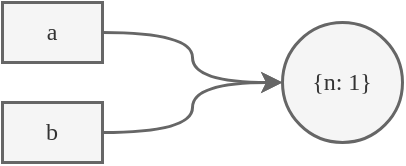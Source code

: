 <mxfile>
    <diagram id="dJX2Co95F9wgzYGJDOl9" name="第 1 页">
        <mxGraphModel dx="714" dy="397" grid="0" gridSize="10" guides="1" tooltips="1" connect="1" arrows="1" fold="1" page="0" pageScale="1" pageWidth="827" pageHeight="1169" background="#ffffff" math="0" shadow="0">
            <root>
                <mxCell id="0"/>
                <mxCell id="1" parent="0"/>
                <mxCell id="7" style="edgeStyle=orthogonalEdgeStyle;html=1;exitX=1;exitY=0.5;exitDx=0;exitDy=0;entryX=0;entryY=0.5;entryDx=0;entryDy=0;strokeWidth=1.5;fontFamily=JetBrains Mono;fillColor=#f5f5f5;strokeColor=#666666;curved=1;" edge="1" parent="1" source="2" target="5">
                    <mxGeometry relative="1" as="geometry"/>
                </mxCell>
                <mxCell id="2" value="a" style="rounded=0;whiteSpace=wrap;html=1;fontFamily=JetBrains Mono;strokeWidth=1.5;fillColor=#f5f5f5;fontColor=#333333;strokeColor=#666666;" vertex="1" parent="1">
                    <mxGeometry x="154" y="44" width="50" height="30" as="geometry"/>
                </mxCell>
                <mxCell id="8" style="edgeStyle=orthogonalEdgeStyle;html=1;exitX=1;exitY=0.5;exitDx=0;exitDy=0;entryX=0;entryY=0.5;entryDx=0;entryDy=0;strokeWidth=1.5;fontFamily=JetBrains Mono;fillColor=#f5f5f5;strokeColor=#666666;curved=1;" edge="1" parent="1" source="3" target="5">
                    <mxGeometry relative="1" as="geometry"/>
                </mxCell>
                <mxCell id="3" value="b" style="rounded=0;whiteSpace=wrap;html=1;strokeWidth=1.5;fontFamily=JetBrains Mono;fillColor=#f5f5f5;fontColor=#333333;strokeColor=#666666;" vertex="1" parent="1">
                    <mxGeometry x="154" y="94" width="50" height="30" as="geometry"/>
                </mxCell>
                <mxCell id="5" value="{n: 1}" style="ellipse;whiteSpace=wrap;html=1;aspect=fixed;strokeWidth=1.5;fontFamily=JetBrains Mono;fillColor=#f5f5f5;fontColor=#333333;strokeColor=#666666;" vertex="1" parent="1">
                    <mxGeometry x="294" y="54" width="60" height="60" as="geometry"/>
                </mxCell>
            </root>
        </mxGraphModel>
    </diagram>
    <diagram id="TTYNJp-0qS5PaRFd4l4L" name="第 2 页">
        <mxGraphModel dx="714" dy="397" grid="0" gridSize="10" guides="1" tooltips="1" connect="1" arrows="1" fold="1" page="0" pageScale="1" pageWidth="827" pageHeight="1169" background="#ffffff" math="0" shadow="0">
            <root>
                <mxCell id="FwjyzIYFYzI29aUSLVnT-0"/>
                <mxCell id="FwjyzIYFYzI29aUSLVnT-1" parent="FwjyzIYFYzI29aUSLVnT-0"/>
                <mxCell id="7mAJ6Zjn9EtZE73V8439-0" style="edgeStyle=orthogonalEdgeStyle;html=1;exitX=1;exitY=0.5;exitDx=0;exitDy=0;entryX=0;entryY=0.5;entryDx=0;entryDy=0;strokeWidth=1.5;fontFamily=JetBrains Mono;fillColor=#f5f5f5;strokeColor=#666666;curved=1;" edge="1" parent="FwjyzIYFYzI29aUSLVnT-1" source="7mAJ6Zjn9EtZE73V8439-1" target="7mAJ6Zjn9EtZE73V8439-4">
                    <mxGeometry relative="1" as="geometry"/>
                </mxCell>
                <mxCell id="7mAJ6Zjn9EtZE73V8439-1" value="a" style="rounded=0;whiteSpace=wrap;html=1;fontFamily=JetBrains Mono;strokeWidth=1.5;fillColor=#f5f5f5;fontColor=#333333;strokeColor=#666666;" vertex="1" parent="FwjyzIYFYzI29aUSLVnT-1">
                    <mxGeometry x="154" y="44" width="50" height="30" as="geometry"/>
                </mxCell>
                <mxCell id="7mAJ6Zjn9EtZE73V8439-2" style="edgeStyle=orthogonalEdgeStyle;html=1;exitX=1;exitY=0.5;exitDx=0;exitDy=0;entryX=0;entryY=0.5;entryDx=0;entryDy=0;strokeWidth=1.5;fontFamily=JetBrains Mono;fillColor=#f5f5f5;strokeColor=#666666;curved=1;" edge="1" parent="FwjyzIYFYzI29aUSLVnT-1" source="7mAJ6Zjn9EtZE73V8439-3" target="7mAJ6Zjn9EtZE73V8439-4">
                    <mxGeometry relative="1" as="geometry"/>
                </mxCell>
                <mxCell id="7mAJ6Zjn9EtZE73V8439-3" value="b" style="rounded=0;whiteSpace=wrap;html=1;strokeWidth=1.5;fontFamily=JetBrains Mono;fillColor=#f5f5f5;fontColor=#333333;strokeColor=#666666;" vertex="1" parent="FwjyzIYFYzI29aUSLVnT-1">
                    <mxGeometry x="154" y="94" width="50" height="30" as="geometry"/>
                </mxCell>
                <mxCell id="7mAJ6Zjn9EtZE73V8439-4" value="&lt;font style=&quot;font-size: 9px&quot;&gt;n: 2 &lt;br&gt;x:undefined&lt;/font&gt;" style="ellipse;whiteSpace=wrap;html=1;aspect=fixed;strokeWidth=1.5;fontFamily=JetBrains Mono;fillColor=#f5f5f5;fontColor=#333333;strokeColor=#666666;" vertex="1" parent="FwjyzIYFYzI29aUSLVnT-1">
                    <mxGeometry x="284" y="47" width="74" height="74" as="geometry"/>
                </mxCell>
            </root>
        </mxGraphModel>
    </diagram>
    <diagram id="YjrjSfc7haY3DNkOKN3p" name="第 3 页">
        <mxGraphModel dx="714" dy="397" grid="0" gridSize="10" guides="1" tooltips="1" connect="1" arrows="1" fold="1" page="0" pageScale="1" pageWidth="827" pageHeight="1169" background="#ffffff" math="0" shadow="0">
            <root>
                <mxCell id="FzhBmNNxntoIGxKnfHxB-0"/>
                <mxCell id="FzhBmNNxntoIGxKnfHxB-1" parent="FzhBmNNxntoIGxKnfHxB-0"/>
                <mxCell id="DC1xbZCKSLq2k0k9WDZa-0" style="edgeStyle=orthogonalEdgeStyle;html=1;exitX=1;exitY=0.5;exitDx=0;exitDy=0;entryX=0;entryY=0.5;entryDx=0;entryDy=0;strokeWidth=1.5;fontFamily=JetBrains Mono;fillColor=#f5f5f5;strokeColor=#666666;curved=1;" edge="1" parent="FzhBmNNxntoIGxKnfHxB-1" source="DC1xbZCKSLq2k0k9WDZa-1" target="DC1xbZCKSLq2k0k9WDZa-5">
                    <mxGeometry relative="1" as="geometry"/>
                </mxCell>
                <mxCell id="DC1xbZCKSLq2k0k9WDZa-1" value="a" style="rounded=0;whiteSpace=wrap;html=1;fontFamily=JetBrains Mono;strokeWidth=1.5;fillColor=#f5f5f5;fontColor=#333333;strokeColor=#666666;" vertex="1" parent="FzhBmNNxntoIGxKnfHxB-1">
                    <mxGeometry x="154" y="44" width="50" height="30" as="geometry"/>
                </mxCell>
                <mxCell id="DC1xbZCKSLq2k0k9WDZa-2" style="edgeStyle=orthogonalEdgeStyle;html=1;exitX=1;exitY=0.5;exitDx=0;exitDy=0;entryX=0;entryY=0.5;entryDx=0;entryDy=0;strokeWidth=1.5;fontFamily=JetBrains Mono;fillColor=#f5f5f5;strokeColor=#666666;curved=1;" edge="1" parent="FzhBmNNxntoIGxKnfHxB-1" source="DC1xbZCKSLq2k0k9WDZa-3" target="DC1xbZCKSLq2k0k9WDZa-4">
                    <mxGeometry relative="1" as="geometry"/>
                </mxCell>
                <mxCell id="DC1xbZCKSLq2k0k9WDZa-3" value="b" style="rounded=0;whiteSpace=wrap;html=1;strokeWidth=1.5;fontFamily=JetBrains Mono;fillColor=#f5f5f5;fontColor=#333333;strokeColor=#666666;" vertex="1" parent="FzhBmNNxntoIGxKnfHxB-1">
                    <mxGeometry x="154" y="94" width="50" height="30" as="geometry"/>
                </mxCell>
                <mxCell id="DC1xbZCKSLq2k0k9WDZa-4" value="&lt;font style=&quot;font-size: 9px&quot;&gt;n: 2 &lt;br&gt;x:undefined&lt;/font&gt;" style="ellipse;whiteSpace=wrap;html=1;aspect=fixed;strokeWidth=1.5;fontFamily=JetBrains Mono;fillColor=#f5f5f5;fontColor=#333333;strokeColor=#666666;" vertex="1" parent="FzhBmNNxntoIGxKnfHxB-1">
                    <mxGeometry x="280" y="94" width="74" height="74" as="geometry"/>
                </mxCell>
                <mxCell id="DC1xbZCKSLq2k0k9WDZa-5" value="&lt;font size=&quot;1&quot;&gt;l:2&lt;/font&gt;" style="ellipse;whiteSpace=wrap;html=1;aspect=fixed;strokeWidth=1.5;fontFamily=JetBrains Mono;fillColor=#f5f5f5;fontColor=#333333;strokeColor=#666666;" vertex="1" parent="FzhBmNNxntoIGxKnfHxB-1">
                    <mxGeometry x="294.5" y="36.5" width="45" height="45" as="geometry"/>
                </mxCell>
                <mxCell id="DC1xbZCKSLq2k0k9WDZa-8" style="edgeStyle=orthogonalEdgeStyle;html=1;exitX=1;exitY=0.5;exitDx=0;exitDy=0;entryX=0;entryY=0.5;entryDx=0;entryDy=0;strokeWidth=1.5;fontFamily=JetBrains Mono;fillColor=#f5f5f5;strokeColor=#666666;curved=1;" edge="1" parent="FzhBmNNxntoIGxKnfHxB-1" source="DC1xbZCKSLq2k0k9WDZa-6" target="DC1xbZCKSLq2k0k9WDZa-4">
                    <mxGeometry relative="1" as="geometry"/>
                </mxCell>
                <mxCell id="DC1xbZCKSLq2k0k9WDZa-6" value="a.x" style="rounded=0;whiteSpace=wrap;html=1;strokeWidth=1.5;fontFamily=JetBrains Mono;fillColor=#f5f5f5;fontColor=#333333;strokeColor=#666666;" vertex="1" parent="FzhBmNNxntoIGxKnfHxB-1">
                    <mxGeometry x="154" y="144" width="50" height="30" as="geometry"/>
                </mxCell>
            </root>
        </mxGraphModel>
    </diagram>
</mxfile>